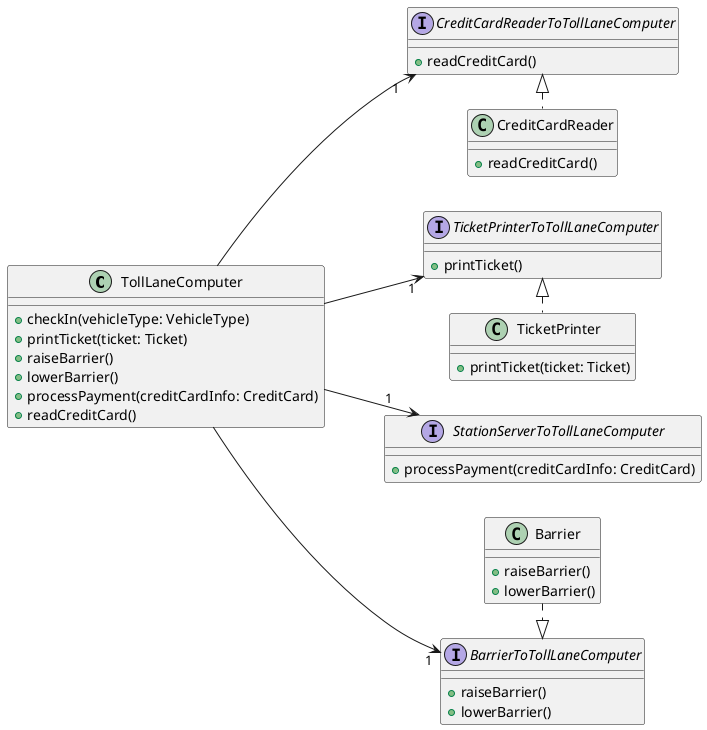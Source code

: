 @startuml
left to right direction

class TollLaneComputer {
    {method} +checkIn(vehicleType: VehicleType)
    {method} +printTicket(ticket: Ticket)
    {method} +raiseBarrier()
    {method} +lowerBarrier()
    {method} +processPayment(creditCardInfo: CreditCard)
    {method} +readCreditCard()
}


' class StationServer {
'     {method} +processCreditCardPayment()
' }

' class EnterpriseServer { 
'     {method} +processPayment()
' }

class TicketPrinter { 
    {method} +printTicket(ticket: Ticket)
}

class Barrier {
    {method} +raiseBarrier()
    {method} +lowerBarrier()
}

class CreditCardReader {
    {method} +readCreditCard()
}
 
interface TicketPrinterToTollLaneComputer {
    {method} +printTicket()
}

interface BarrierToTollLaneComputer {
    {method} +raiseBarrier()
    {method} +lowerBarrier()
}

interface StationServerToTollLaneComputer {
    {method} +processPayment(creditCardInfo: CreditCard)
}

interface CreditCardReaderToTollLaneComputer {
    {method} +readCreditCard()
}

TicketPrinter .l.|> TicketPrinterToTollLaneComputer
Barrier .r.|> BarrierToTollLaneComputer
CreditCardReader .l.|> CreditCardReaderToTollLaneComputer
TollLaneComputer --> "1" CreditCardReaderToTollLaneComputer
TollLaneComputer --> "1" BarrierToTollLaneComputer
TollLaneComputer --> "1" TicketPrinterToTollLaneComputer
TollLaneComputer  --> "1" StationServerToTollLaneComputer

@enduml 
